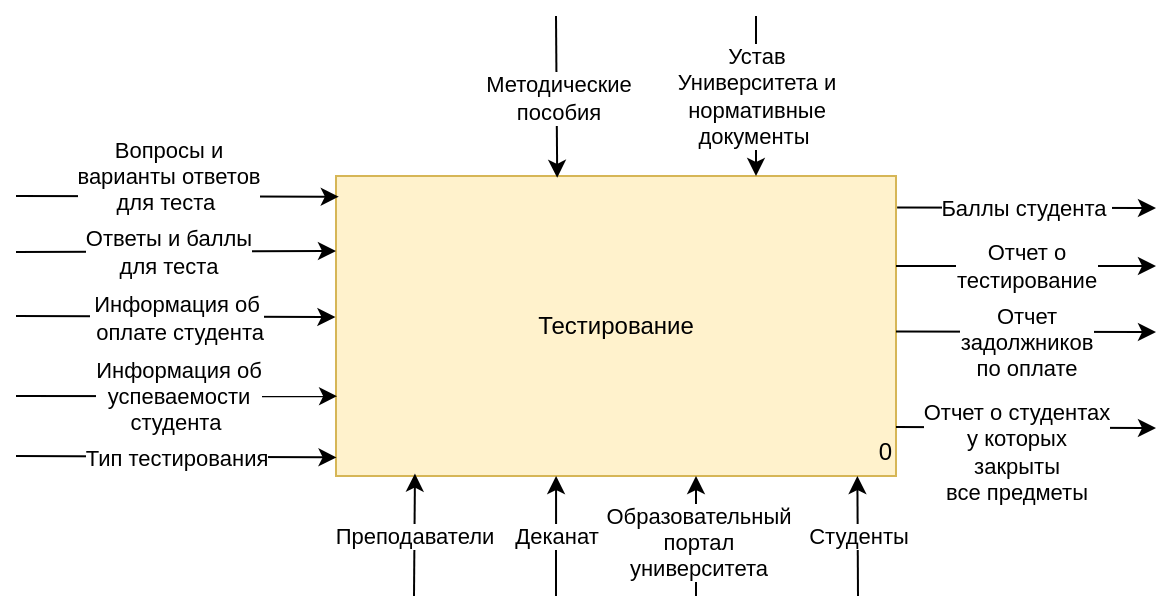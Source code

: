 <mxfile version="13.9.9" type="device" pages="3"><diagram id="8xJgQQrgieTT-Hu_ajYd" name="Страница 1"><mxGraphModel dx="1046" dy="387" grid="1" gridSize="10" guides="1" tooltips="1" connect="1" arrows="1" fold="1" page="1" pageScale="1" pageWidth="827" pageHeight="1169" math="0" shadow="0"><root><mxCell id="0"/><mxCell id="1" parent="0"/><mxCell id="_e4et8OfMgTibimbiZl8-6" value="" style="group" parent="1" vertex="1" connectable="0"><mxGeometry x="-550" y="140" width="280" height="150" as="geometry"/></mxCell><mxCell id="_e4et8OfMgTibimbiZl8-2" value="Тестирование" style="rounded=0;whiteSpace=wrap;html=1;fillColor=#fff2cc;strokeColor=#d6b656;" parent="_e4et8OfMgTibimbiZl8-6" vertex="1"><mxGeometry width="280" height="150" as="geometry"/></mxCell><mxCell id="_e4et8OfMgTibimbiZl8-3" value="0" style="text;html=1;strokeColor=none;fillColor=none;align=right;verticalAlign=middle;whiteSpace=wrap;rounded=0;" parent="_e4et8OfMgTibimbiZl8-6" vertex="1"><mxGeometry x="241.379" y="125.0" width="38.621" height="25" as="geometry"/></mxCell><mxCell id="_e4et8OfMgTibimbiZl8-38" value="" style="endArrow=classic;html=1;exitX=1.002;exitY=0.625;exitDx=0;exitDy=0;exitPerimeter=0;" parent="_e4et8OfMgTibimbiZl8-6" edge="1"><mxGeometry relative="1" as="geometry"><mxPoint x="280.0" y="77.75" as="sourcePoint"/><mxPoint x="410" y="78" as="targetPoint"/></mxGeometry></mxCell><mxCell id="_e4et8OfMgTibimbiZl8-39" value="Отчет&lt;br&gt;задолжников &lt;br&gt;по оплате" style="edgeLabel;resizable=0;html=1;align=center;verticalAlign=middle;" parent="_e4et8OfMgTibimbiZl8-38" connectable="0" vertex="1"><mxGeometry relative="1" as="geometry"><mxPoint y="5" as="offset"/></mxGeometry></mxCell><mxCell id="_e4et8OfMgTibimbiZl8-36" value="" style="endArrow=classic;html=1;exitX=1;exitY=0.5;exitDx=0;exitDy=0;" parent="_e4et8OfMgTibimbiZl8-6" edge="1"><mxGeometry relative="1" as="geometry"><mxPoint x="280.0" y="125.5" as="sourcePoint"/><mxPoint x="410" y="126" as="targetPoint"/><Array as="points"/></mxGeometry></mxCell><mxCell id="_e4et8OfMgTibimbiZl8-37" value="Отчет о студентах &lt;br&gt;у которых &lt;br&gt;закрыты &lt;br&gt;все предметы" style="edgeLabel;resizable=0;html=1;align=center;verticalAlign=middle;" parent="_e4et8OfMgTibimbiZl8-36" connectable="0" vertex="1"><mxGeometry relative="1" as="geometry"><mxPoint x="-5.2" y="12.25" as="offset"/></mxGeometry></mxCell><mxCell id="_e4et8OfMgTibimbiZl8-8" value="" style="endArrow=classic;html=1;entryX=0.005;entryY=0.069;entryDx=0;entryDy=0;entryPerimeter=0;" parent="1" target="_e4et8OfMgTibimbiZl8-2" edge="1"><mxGeometry relative="1" as="geometry"><mxPoint x="-710" y="150" as="sourcePoint"/><mxPoint x="-560" y="171" as="targetPoint"/></mxGeometry></mxCell><mxCell id="_e4et8OfMgTibimbiZl8-9" value="Вопросы и &lt;br&gt;варианты ответов &lt;br&gt;для теста&amp;nbsp;" style="edgeLabel;resizable=0;html=1;align=center;verticalAlign=middle;" parent="_e4et8OfMgTibimbiZl8-8" connectable="0" vertex="1"><mxGeometry relative="1" as="geometry"><mxPoint x="-4.44" y="-10.22" as="offset"/></mxGeometry></mxCell><mxCell id="_e4et8OfMgTibimbiZl8-10" value="" style="endArrow=classic;html=1;entryX=0;entryY=0.25;entryDx=0;entryDy=0;" parent="1" target="_e4et8OfMgTibimbiZl8-2" edge="1"><mxGeometry relative="1" as="geometry"><mxPoint x="-710" y="178" as="sourcePoint"/><mxPoint x="-561" y="190" as="targetPoint"/><Array as="points"/></mxGeometry></mxCell><mxCell id="_e4et8OfMgTibimbiZl8-11" value="Ответы и баллы &lt;br&gt;для теста" style="edgeLabel;resizable=0;html=1;align=center;verticalAlign=middle;" parent="_e4et8OfMgTibimbiZl8-10" connectable="0" vertex="1"><mxGeometry relative="1" as="geometry"><mxPoint x="-4.44" as="offset"/></mxGeometry></mxCell><mxCell id="_e4et8OfMgTibimbiZl8-12" value="" style="endArrow=classic;html=1;entryX=0.002;entryY=0.734;entryDx=0;entryDy=0;entryPerimeter=0;" parent="1" target="_e4et8OfMgTibimbiZl8-2" edge="1"><mxGeometry relative="1" as="geometry"><mxPoint x="-710" y="250" as="sourcePoint"/><mxPoint x="-551" y="240" as="targetPoint"/></mxGeometry></mxCell><mxCell id="_e4et8OfMgTibimbiZl8-13" value="Информация об&lt;br&gt;&amp;nbsp;успеваемости&amp;nbsp;&lt;br&gt;студента&amp;nbsp;" style="edgeLabel;resizable=0;html=1;align=center;verticalAlign=middle;" parent="_e4et8OfMgTibimbiZl8-12" connectable="0" vertex="1"><mxGeometry relative="1" as="geometry"/></mxCell><mxCell id="_e4et8OfMgTibimbiZl8-14" value="" style="endArrow=classic;html=1;entryX=-0.001;entryY=0.47;entryDx=0;entryDy=0;entryPerimeter=0;" parent="1" target="_e4et8OfMgTibimbiZl8-2" edge="1"><mxGeometry relative="1" as="geometry"><mxPoint x="-710" y="210" as="sourcePoint"/><mxPoint x="-561" y="220" as="targetPoint"/></mxGeometry></mxCell><mxCell id="_e4et8OfMgTibimbiZl8-15" value="Информация об&lt;br&gt;&amp;nbsp;оплате студента" style="edgeLabel;resizable=0;html=1;align=center;verticalAlign=middle;" parent="_e4et8OfMgTibimbiZl8-14" connectable="0" vertex="1"><mxGeometry relative="1" as="geometry"/></mxCell><mxCell id="_e4et8OfMgTibimbiZl8-16" value="" style="endArrow=classic;html=1;entryX=0.75;entryY=0;entryDx=0;entryDy=0;" parent="1" target="_e4et8OfMgTibimbiZl8-2" edge="1"><mxGeometry relative="1" as="geometry"><mxPoint x="-340" y="60" as="sourcePoint"/><mxPoint x="-430" y="150" as="targetPoint"/></mxGeometry></mxCell><mxCell id="_e4et8OfMgTibimbiZl8-17" value="Устав &lt;br&gt;Университета и &lt;br&gt;нормативные &lt;br&gt;документы&amp;nbsp;" style="edgeLabel;resizable=0;html=1;align=center;verticalAlign=middle;" parent="_e4et8OfMgTibimbiZl8-16" connectable="0" vertex="1"><mxGeometry relative="1" as="geometry"/></mxCell><mxCell id="_e4et8OfMgTibimbiZl8-18" value="" style="endArrow=classic;html=1;entryX=0.395;entryY=0.006;entryDx=0;entryDy=0;entryPerimeter=0;" parent="1" target="_e4et8OfMgTibimbiZl8-2" edge="1"><mxGeometry relative="1" as="geometry"><mxPoint x="-440" y="60" as="sourcePoint"/><mxPoint x="-520" y="140" as="targetPoint"/></mxGeometry></mxCell><mxCell id="_e4et8OfMgTibimbiZl8-19" value="Методические &lt;br&gt;пособия" style="edgeLabel;resizable=0;html=1;align=center;verticalAlign=middle;" parent="_e4et8OfMgTibimbiZl8-18" connectable="0" vertex="1"><mxGeometry relative="1" as="geometry"/></mxCell><mxCell id="_e4et8OfMgTibimbiZl8-24" value="" style="endArrow=classic;html=1;entryX=0.141;entryY=0.992;entryDx=0;entryDy=0;entryPerimeter=0;" parent="1" target="_e4et8OfMgTibimbiZl8-2" edge="1"><mxGeometry relative="1" as="geometry"><mxPoint x="-511" y="350" as="sourcePoint"/><mxPoint x="-510" y="275" as="targetPoint"/></mxGeometry></mxCell><mxCell id="_e4et8OfMgTibimbiZl8-25" value="Преподаватели" style="edgeLabel;resizable=0;html=1;align=center;verticalAlign=middle;" parent="_e4et8OfMgTibimbiZl8-24" connectable="0" vertex="1"><mxGeometry relative="1" as="geometry"/></mxCell><mxCell id="_e4et8OfMgTibimbiZl8-26" value="" style="endArrow=classic;html=1;entryX=0.5;entryY=1;entryDx=0;entryDy=0;" parent="1" target="_e4et8OfMgTibimbiZl8-3" edge="1"><mxGeometry relative="1" as="geometry"><mxPoint x="-289" y="350" as="sourcePoint"/><mxPoint x="-310" y="270" as="targetPoint"/></mxGeometry></mxCell><mxCell id="_e4et8OfMgTibimbiZl8-27" value="Студенты" style="edgeLabel;resizable=0;html=1;align=center;verticalAlign=middle;" parent="_e4et8OfMgTibimbiZl8-26" connectable="0" vertex="1"><mxGeometry relative="1" as="geometry"/></mxCell><mxCell id="_e4et8OfMgTibimbiZl8-28" value="" style="endArrow=classic;html=1;entryX=0.393;entryY=1;entryDx=0;entryDy=0;entryPerimeter=0;" parent="1" target="_e4et8OfMgTibimbiZl8-2" edge="1"><mxGeometry relative="1" as="geometry"><mxPoint x="-440" y="350" as="sourcePoint"/><mxPoint x="-410.29" y="280" as="targetPoint"/></mxGeometry></mxCell><mxCell id="_e4et8OfMgTibimbiZl8-29" value="Деканат" style="edgeLabel;resizable=0;html=1;align=center;verticalAlign=middle;" parent="_e4et8OfMgTibimbiZl8-28" connectable="0" vertex="1"><mxGeometry relative="1" as="geometry"><mxPoint y="8.882e-16" as="offset"/></mxGeometry></mxCell><mxCell id="_e4et8OfMgTibimbiZl8-34" value="" style="endArrow=classic;html=1;exitX=1.002;exitY=0.265;exitDx=0;exitDy=0;exitPerimeter=0;" parent="1" edge="1"><mxGeometry relative="1" as="geometry"><mxPoint x="-269.44" y="155.75" as="sourcePoint"/><mxPoint x="-140" y="156" as="targetPoint"/><Array as="points"/></mxGeometry></mxCell><mxCell id="_e4et8OfMgTibimbiZl8-35" value="Баллы студента&amp;nbsp;" style="edgeLabel;resizable=0;html=1;align=center;verticalAlign=middle;" parent="_e4et8OfMgTibimbiZl8-34" connectable="0" vertex="1"><mxGeometry relative="1" as="geometry"/></mxCell><mxCell id="dD7ajcRXKG9QxQMk1K1U-1" value="" style="endArrow=classic;html=1;" parent="1" edge="1"><mxGeometry relative="1" as="geometry"><mxPoint x="-270" y="185" as="sourcePoint"/><mxPoint x="-140" y="185" as="targetPoint"/><Array as="points"/></mxGeometry></mxCell><mxCell id="dD7ajcRXKG9QxQMk1K1U-2" value="Отчет о &lt;br&gt;тестирование" style="edgeLabel;resizable=0;html=1;align=center;verticalAlign=middle;" parent="dD7ajcRXKG9QxQMk1K1U-1" connectable="0" vertex="1"><mxGeometry relative="1" as="geometry"/></mxCell><mxCell id="agBk6RTBHx-VUXKOMT2S-28" value="" style="endArrow=classic;html=1;entryX=0.001;entryY=0.938;entryDx=0;entryDy=0;entryPerimeter=0;" parent="1" target="_e4et8OfMgTibimbiZl8-2" edge="1"><mxGeometry relative="1" as="geometry"><mxPoint x="-710" y="280" as="sourcePoint"/><mxPoint x="-552" y="280" as="targetPoint"/></mxGeometry></mxCell><mxCell id="agBk6RTBHx-VUXKOMT2S-29" value="Тип тестирования" style="edgeLabel;resizable=0;html=1;align=center;verticalAlign=middle;" parent="agBk6RTBHx-VUXKOMT2S-28" connectable="0" vertex="1"><mxGeometry relative="1" as="geometry"/></mxCell><mxCell id="IvdMtw6SnNl9VaiuauCL-1" style="edgeStyle=orthogonalEdgeStyle;rounded=0;orthogonalLoop=1;jettySize=auto;html=1;entryX=0.644;entryY=1;entryDx=0;entryDy=0;entryPerimeter=0;" parent="1" target="_e4et8OfMgTibimbiZl8-2" edge="1"><mxGeometry relative="1" as="geometry"><mxPoint x="-360" y="310" as="targetPoint"/><mxPoint x="-370" y="350" as="sourcePoint"/><Array as="points"><mxPoint x="-370" y="290"/></Array></mxGeometry></mxCell><mxCell id="IvdMtw6SnNl9VaiuauCL-3" value="Образовательный &lt;br&gt;портал &lt;br&gt;университета" style="edgeLabel;html=1;align=center;verticalAlign=middle;resizable=0;points=[];" parent="IvdMtw6SnNl9VaiuauCL-1" vertex="1" connectable="0"><mxGeometry x="0.122" relative="1" as="geometry"><mxPoint x="0.84" y="6.72" as="offset"/></mxGeometry></mxCell></root></mxGraphModel></diagram><diagram id="k1nunU0_o1x3AT7GhNme" name="Страница 2"><mxGraphModel dx="1552" dy="678" grid="1" gridSize="10" guides="1" tooltips="1" connect="1" arrows="1" fold="1" page="1" pageScale="1" pageWidth="1169" pageHeight="827" math="0" shadow="0"><root><mxCell id="4V50bxvl12ES377RT0SX-0"/><mxCell id="4V50bxvl12ES377RT0SX-1" parent="4V50bxvl12ES377RT0SX-0"/><mxCell id="4V50bxvl12ES377RT0SX-2" value="Список всех студентов" style="edgeStyle=orthogonalEdgeStyle;rounded=0;orthogonalLoop=1;jettySize=auto;html=1;exitX=0.996;exitY=0.082;exitDx=0;exitDy=0;fontSize=10;entryX=0.002;entryY=0.158;entryDx=0;entryDy=0;entryPerimeter=0;exitPerimeter=0;" edge="1" parent="4V50bxvl12ES377RT0SX-1" source="4V50bxvl12ES377RT0SX-8" target="4V50bxvl12ES377RT0SX-13"><mxGeometry x="-0.523" relative="1" as="geometry"><mxPoint x="-589.16" y="242" as="targetPoint"/><Array as="points"><mxPoint x="-629.16" y="203"/><mxPoint x="-629.16" y="324"/></Array><mxPoint as="offset"/></mxGeometry></mxCell><mxCell id="4V50bxvl12ES377RT0SX-3" value="&lt;span style=&quot;color: rgb(56 , 56 , 56) ; font-family: &amp;#34;tahoma&amp;#34; , &amp;#34;helvetica neue&amp;#34; , &amp;#34;helvetica&amp;#34; , sans-serif ; font-size: 10px&quot;&gt;&lt;span style=&quot;background-color: rgb(255 , 255 , 204)&quot;&gt;Список студентов &lt;br style=&quot;font-size: 10px&quot;&gt;у которых &lt;br style=&quot;font-size: 10px&quot;&gt;нет задолженностей&lt;br style=&quot;font-size: 10px&quot;&gt;по предмету&lt;/span&gt;&lt;br style=&quot;font-size: 10px&quot;&gt;&lt;/span&gt;" style="edgeStyle=orthogonalEdgeStyle;rounded=0;orthogonalLoop=1;jettySize=auto;html=1;fontSize=10;entryX=-0.02;entryY=0.856;entryDx=0;entryDy=0;entryPerimeter=0;exitX=1;exitY=0.75;exitDx=0;exitDy=0;" edge="1" parent="4V50bxvl12ES377RT0SX-1" source="4V50bxvl12ES377RT0SX-8" target="4V50bxvl12ES377RT0SX-13"><mxGeometry x="0.376" y="7" relative="1" as="geometry"><mxPoint x="-818.16" y="280" as="sourcePoint"/><Array as="points"><mxPoint x="-819.16" y="270"/><mxPoint x="-729.16" y="270"/><mxPoint x="-729.16" y="387"/></Array><mxPoint as="offset"/></mxGeometry></mxCell><mxCell id="4V50bxvl12ES377RT0SX-4" style="edgeStyle=orthogonalEdgeStyle;rounded=0;orthogonalLoop=1;jettySize=auto;html=1;exitX=1.002;exitY=0.353;exitDx=0;exitDy=0;entryX=0.002;entryY=0.42;entryDx=0;entryDy=0;entryPerimeter=0;exitPerimeter=0;" edge="1" parent="4V50bxvl12ES377RT0SX-1" source="4V50bxvl12ES377RT0SX-8" target="4V50bxvl12ES377RT0SX-13"><mxGeometry relative="1" as="geometry"><mxPoint x="-819.16" y="230.0" as="sourcePoint"/><mxPoint x="-589.16" y="350" as="targetPoint"/><Array as="points"><mxPoint x="-689.16" y="229"/><mxPoint x="-689.16" y="348"/></Array></mxGeometry></mxCell><mxCell id="4V50bxvl12ES377RT0SX-5" value="&lt;font style=&quot;font-size: 10px ; background-color: rgb(230 , 255 , 204)&quot;&gt;Список студентов &lt;br style=&quot;font-size: 10px&quot;&gt;у которых нет &lt;br style=&quot;font-size: 10px&quot;&gt;задолженностей&lt;br style=&quot;font-size: 10px&quot;&gt;&amp;nbsp;по оплате&lt;/font&gt;" style="edgeLabel;html=1;align=center;verticalAlign=middle;resizable=0;points=[];fontSize=10;" vertex="1" connectable="0" parent="4V50bxvl12ES377RT0SX-4"><mxGeometry x="-0.464" relative="1" as="geometry"><mxPoint x="13.15" y="10" as="offset"/></mxGeometry></mxCell><mxCell id="4V50bxvl12ES377RT0SX-6" style="edgeStyle=orthogonalEdgeStyle;rounded=0;orthogonalLoop=1;jettySize=auto;html=1;exitX=0.996;exitY=0.895;exitDx=0;exitDy=0;exitPerimeter=0;entryX=0;entryY=0.25;entryDx=0;entryDy=0;" edge="1" parent="4V50bxvl12ES377RT0SX-1" source="4V50bxvl12ES377RT0SX-8" target="4V50bxvl12ES377RT0SX-16"><mxGeometry relative="1" as="geometry"><Array as="points"><mxPoint x="-789.16" y="280"/><mxPoint x="-789.16" y="480"/><mxPoint x="-409.16" y="480"/><mxPoint x="-409.16" y="525"/></Array></mxGeometry></mxCell><mxCell id="4V50bxvl12ES377RT0SX-7" value="Форма для составления теста" style="edgeLabel;html=1;align=center;verticalAlign=middle;resizable=0;points=[];" vertex="1" connectable="0" parent="4V50bxvl12ES377RT0SX-6"><mxGeometry x="0.046" y="1" relative="1" as="geometry"><mxPoint as="offset"/></mxGeometry></mxCell><mxCell id="4V50bxvl12ES377RT0SX-8" value="Получение данных" style="rounded=0;whiteSpace=wrap;html=1;fillColor=#ffe6cc;strokeColor=#d79b00;" vertex="1" parent="4V50bxvl12ES377RT0SX-1"><mxGeometry x="-969.16" y="195" width="150" height="95" as="geometry"/></mxCell><mxCell id="4V50bxvl12ES377RT0SX-9" style="edgeStyle=orthogonalEdgeStyle;rounded=0;orthogonalLoop=1;jettySize=auto;html=1;exitX=0.998;exitY=0.107;exitDx=0;exitDy=0;exitPerimeter=0;strokeWidth=2;" edge="1" parent="4V50bxvl12ES377RT0SX-1" source="4V50bxvl12ES377RT0SX-13"><mxGeometry relative="1" as="geometry"><mxPoint x="100.84" y="320" as="targetPoint"/><Array as="points"><mxPoint x="-329.16" y="320"/><mxPoint x="-279.16" y="320"/></Array></mxGeometry></mxCell><mxCell id="4V50bxvl12ES377RT0SX-10" value="Отчет&lt;br&gt;задолжников&amp;nbsp;&lt;br&gt;по оплате" style="edgeLabel;html=1;align=center;verticalAlign=middle;resizable=0;points=[];fontStyle=1" vertex="1" connectable="0" parent="4V50bxvl12ES377RT0SX-9"><mxGeometry x="-0.177" y="1" relative="1" as="geometry"><mxPoint x="-150.71" y="1.32" as="offset"/></mxGeometry></mxCell><mxCell id="4V50bxvl12ES377RT0SX-11" style="edgeStyle=orthogonalEdgeStyle;rounded=0;orthogonalLoop=1;jettySize=auto;html=1;exitX=1.011;exitY=0.911;exitDx=0;exitDy=0;entryX=0;entryY=0.25;entryDx=0;entryDy=0;exitPerimeter=0;" edge="1" parent="4V50bxvl12ES377RT0SX-1" source="4V50bxvl12ES377RT0SX-13" target="4V50bxvl12ES377RT0SX-21"><mxGeometry relative="1" as="geometry"><Array as="points"><mxPoint x="-169.16" y="392"/><mxPoint x="-169.16" y="595"/></Array></mxGeometry></mxCell><mxCell id="4V50bxvl12ES377RT0SX-12" value="Список студентов &lt;br&gt;регистрированные &lt;br&gt;на тестирование" style="edgeLabel;html=1;align=center;verticalAlign=middle;resizable=0;points=[];" vertex="1" connectable="0" parent="4V50bxvl12ES377RT0SX-11"><mxGeometry x="0.13" relative="1" as="geometry"><mxPoint y="56.35" as="offset"/></mxGeometry></mxCell><mxCell id="4V50bxvl12ES377RT0SX-13" value="Регистрация" style="rounded=0;whiteSpace=wrap;html=1;fillColor=#ffe6cc;strokeColor=#d79b00;" vertex="1" parent="4V50bxvl12ES377RT0SX-1"><mxGeometry x="-609.16" y="310" width="150" height="90" as="geometry"/></mxCell><mxCell id="4V50bxvl12ES377RT0SX-14" style="edgeStyle=orthogonalEdgeStyle;rounded=0;orthogonalLoop=1;jettySize=auto;html=1;exitX=1;exitY=0.75;exitDx=0;exitDy=0;entryX=0;entryY=0.75;entryDx=0;entryDy=0;fontSize=10;" edge="1" parent="4V50bxvl12ES377RT0SX-1" source="4V50bxvl12ES377RT0SX-16" target="4V50bxvl12ES377RT0SX-21"><mxGeometry relative="1" as="geometry"/></mxCell><mxCell id="4V50bxvl12ES377RT0SX-15" value="Тест" style="edgeLabel;html=1;align=center;verticalAlign=middle;resizable=0;points=[];fontSize=10;" vertex="1" connectable="0" parent="4V50bxvl12ES377RT0SX-14"><mxGeometry x="0.235" y="1" relative="1" as="geometry"><mxPoint as="offset"/></mxGeometry></mxCell><mxCell id="4V50bxvl12ES377RT0SX-16" value="Составление теста" style="rounded=0;whiteSpace=wrap;html=1;fillColor=#ffe6cc;strokeColor=#d79b00;" vertex="1" parent="4V50bxvl12ES377RT0SX-1"><mxGeometry x="-349.16" y="510" width="120" height="60" as="geometry"/></mxCell><mxCell id="4V50bxvl12ES377RT0SX-17" style="edgeStyle=orthogonalEdgeStyle;rounded=0;orthogonalLoop=1;jettySize=auto;html=1;exitX=1;exitY=0.25;exitDx=0;exitDy=0;fontSize=10;strokeWidth=2;" edge="1" parent="4V50bxvl12ES377RT0SX-1" source="4V50bxvl12ES377RT0SX-21"><mxGeometry relative="1" as="geometry"><mxPoint x="100.84" y="595" as="targetPoint"/></mxGeometry></mxCell><mxCell id="4V50bxvl12ES377RT0SX-18" value="Баллы студента" style="edgeLabel;html=1;align=center;verticalAlign=middle;resizable=0;points=[];fontSize=10;fontStyle=1" vertex="1" connectable="0" parent="4V50bxvl12ES377RT0SX-17"><mxGeometry x="-0.233" y="2" relative="1" as="geometry"><mxPoint x="7.5" as="offset"/></mxGeometry></mxCell><mxCell id="4V50bxvl12ES377RT0SX-19" style="edgeStyle=orthogonalEdgeStyle;rounded=0;orthogonalLoop=1;jettySize=auto;html=1;exitX=1;exitY=0.75;exitDx=0;exitDy=0;fontSize=10;strokeWidth=2;" edge="1" parent="4V50bxvl12ES377RT0SX-1" source="4V50bxvl12ES377RT0SX-21"><mxGeometry relative="1" as="geometry"><mxPoint x="100.84" y="625" as="targetPoint"/><Array as="points"><mxPoint x="90.84" y="625"/><mxPoint x="90.84" y="625"/></Array></mxGeometry></mxCell><mxCell id="4V50bxvl12ES377RT0SX-20" value="Отчет о &lt;br&gt;тестирование" style="edgeLabel;html=1;align=center;verticalAlign=middle;resizable=0;points=[];fontSize=10;fontStyle=1" vertex="1" connectable="0" parent="4V50bxvl12ES377RT0SX-19"><mxGeometry x="0.297" y="2" relative="1" as="geometry"><mxPoint x="-21.43" as="offset"/></mxGeometry></mxCell><mxCell id="4V50bxvl12ES377RT0SX-21" value="Тесстирование" style="rounded=0;whiteSpace=wrap;html=1;fillColor=#ffe6cc;strokeColor=#d79b00;" vertex="1" parent="4V50bxvl12ES377RT0SX-1"><mxGeometry x="-129.16" y="580" width="120" height="60" as="geometry"/></mxCell><mxCell id="4V50bxvl12ES377RT0SX-22" value="" style="endArrow=classic;html=1;entryX=0;entryY=0.5;entryDx=0;entryDy=0;" edge="1" parent="4V50bxvl12ES377RT0SX-1" target="4V50bxvl12ES377RT0SX-16"><mxGeometry relative="1" as="geometry"><mxPoint x="-1089.16" y="540" as="sourcePoint"/><mxPoint x="-1058.32" y="370.44" as="targetPoint"/></mxGeometry></mxCell><mxCell id="4V50bxvl12ES377RT0SX-23" value="&lt;span style=&quot;background-color: rgb(255 , 255 , 204)&quot;&gt;Вопросы и &lt;br&gt;варианты ответов &lt;br&gt;для теста&amp;nbsp;&lt;/span&gt;" style="edgeLabel;resizable=0;html=1;align=center;verticalAlign=middle;" connectable="0" vertex="1" parent="4V50bxvl12ES377RT0SX-22"><mxGeometry relative="1" as="geometry"><mxPoint x="-4.44" y="-10.22" as="offset"/></mxGeometry></mxCell><mxCell id="4V50bxvl12ES377RT0SX-24" value="" style="endArrow=classic;html=1;entryX=-0.007;entryY=0.9;entryDx=0;entryDy=0;entryPerimeter=0;" edge="1" parent="4V50bxvl12ES377RT0SX-1" target="4V50bxvl12ES377RT0SX-16"><mxGeometry relative="1" as="geometry"><mxPoint x="-1089.16" y="564.0" as="sourcePoint"/><mxPoint x="-349.16" y="555" as="targetPoint"/><Array as="points"/></mxGeometry></mxCell><mxCell id="4V50bxvl12ES377RT0SX-25" value="&lt;span style=&quot;background-color: rgb(230 , 255 , 204)&quot;&gt;Ответы и баллы &lt;br&gt;для теста&lt;/span&gt;" style="edgeLabel;resizable=0;html=1;align=center;verticalAlign=middle;" connectable="0" vertex="1" parent="4V50bxvl12ES377RT0SX-24"><mxGeometry relative="1" as="geometry"><mxPoint x="-4.44" as="offset"/></mxGeometry></mxCell><mxCell id="4V50bxvl12ES377RT0SX-26" value="" style="endArrow=classic;html=1;entryX=-0.002;entryY=0.93;entryDx=0;entryDy=0;entryPerimeter=0;" edge="1" parent="4V50bxvl12ES377RT0SX-1"><mxGeometry relative="1" as="geometry"><mxPoint x="-1118.6" y="241.7" as="sourcePoint"/><mxPoint x="-969.16" y="243.3" as="targetPoint"/></mxGeometry></mxCell><mxCell id="4V50bxvl12ES377RT0SX-27" value="Информация об&lt;br&gt;&amp;nbsp;успеваемости&amp;nbsp;&lt;br&gt;студента&amp;nbsp;" style="edgeLabel;resizable=0;html=1;align=center;verticalAlign=middle;" connectable="0" vertex="1" parent="4V50bxvl12ES377RT0SX-26"><mxGeometry relative="1" as="geometry"/></mxCell><mxCell id="4V50bxvl12ES377RT0SX-28" value="" style="endArrow=classic;html=1;entryX=0.003;entryY=0.592;entryDx=0;entryDy=0;entryPerimeter=0;" edge="1" parent="4V50bxvl12ES377RT0SX-1"><mxGeometry relative="1" as="geometry"><mxPoint x="-1120" y="200" as="sourcePoint"/><mxPoint x="-969.16" y="201.04" as="targetPoint"/></mxGeometry></mxCell><mxCell id="4V50bxvl12ES377RT0SX-29" value="Информация об&lt;br&gt;&amp;nbsp;оплате студента" style="edgeLabel;resizable=0;html=1;align=center;verticalAlign=middle;" connectable="0" vertex="1" parent="4V50bxvl12ES377RT0SX-28"><mxGeometry relative="1" as="geometry"/></mxCell><mxCell id="4V50bxvl12ES377RT0SX-30" value="" style="endArrow=classic;html=1;entryX=0.001;entryY=0.938;entryDx=0;entryDy=0;entryPerimeter=0;" edge="1" parent="4V50bxvl12ES377RT0SX-1"><mxGeometry relative="1" as="geometry"><mxPoint x="-1119.16" y="280.3" as="sourcePoint"/><mxPoint x="-969.16" y="280" as="targetPoint"/></mxGeometry></mxCell><mxCell id="4V50bxvl12ES377RT0SX-31" value="Тип тестирования" style="edgeLabel;resizable=0;html=1;align=center;verticalAlign=middle;" connectable="0" vertex="1" parent="4V50bxvl12ES377RT0SX-30"><mxGeometry relative="1" as="geometry"/></mxCell><mxCell id="4V50bxvl12ES377RT0SX-32" value="" style="endArrow=classic;html=1;exitX=1;exitY=0.5;exitDx=0;exitDy=0;strokeWidth=2;" edge="1" parent="4V50bxvl12ES377RT0SX-1"><mxGeometry relative="1" as="geometry"><mxPoint x="-459.16" y="350" as="sourcePoint"/><mxPoint x="100.84" y="350" as="targetPoint"/><Array as="points"/></mxGeometry></mxCell><mxCell id="4V50bxvl12ES377RT0SX-33" value="&lt;span style=&quot;background-color: rgb(255 , 255 , 204)&quot;&gt;Отчет о студентах &lt;br&gt;у которых &lt;br&gt;закрыты &lt;br&gt;все предметы&lt;/span&gt;" style="edgeLabel;resizable=0;html=1;align=center;verticalAlign=middle;fontStyle=1" connectable="0" vertex="1" parent="4V50bxvl12ES377RT0SX-32"><mxGeometry relative="1" as="geometry"><mxPoint x="-0.84" y="5" as="offset"/></mxGeometry></mxCell><mxCell id="4V50bxvl12ES377RT0SX-34" value="" style="endArrow=classic;html=1;entryX=0.25;entryY=0;entryDx=0;entryDy=0;strokeColor=#FF0000;strokeWidth=2;" edge="1" parent="4V50bxvl12ES377RT0SX-1" target="4V50bxvl12ES377RT0SX-8"><mxGeometry relative="1" as="geometry"><mxPoint x="-931.16" y="90" as="sourcePoint"/><mxPoint x="-942.52" y="161.65" as="targetPoint"/></mxGeometry></mxCell><mxCell id="4V50bxvl12ES377RT0SX-35" value="&lt;font color=&quot;#ff0000&quot;&gt;Устав &lt;br&gt;Университета и &lt;br&gt;нормативные &lt;br&gt;документы&amp;nbsp;&lt;/font&gt;" style="edgeLabel;resizable=0;html=1;align=center;verticalAlign=middle;" connectable="0" vertex="1" parent="4V50bxvl12ES377RT0SX-34"><mxGeometry relative="1" as="geometry"/></mxCell><mxCell id="4V50bxvl12ES377RT0SX-36" value="" style="endArrow=classic;html=1;entryX=0.5;entryY=0;entryDx=0;entryDy=0;strokeColor=#99004D;strokeWidth=2;" edge="1" parent="4V50bxvl12ES377RT0SX-1" target="4V50bxvl12ES377RT0SX-16"><mxGeometry relative="1" as="geometry"><mxPoint x="-289.16" y="150" as="sourcePoint"/><mxPoint x="-289.66" y="190" as="targetPoint"/></mxGeometry></mxCell><mxCell id="4V50bxvl12ES377RT0SX-37" value="Методические &lt;br&gt;пособия" style="edgeLabel;resizable=0;html=1;align=center;verticalAlign=middle;fontColor=#99004D;" connectable="0" vertex="1" parent="4V50bxvl12ES377RT0SX-36"><mxGeometry relative="1" as="geometry"><mxPoint x="10.25" y="-60" as="offset"/></mxGeometry></mxCell><mxCell id="4V50bxvl12ES377RT0SX-38" value="" style="edgeStyle=elbowEdgeStyle;elbow=vertical;endArrow=classic;html=1;fontSize=10;strokeColor=#FF0000;strokeWidth=2;" edge="1" parent="4V50bxvl12ES377RT0SX-1"><mxGeometry width="50" height="50" relative="1" as="geometry"><mxPoint x="-929.16" y="90" as="sourcePoint"/><mxPoint x="-539.16" y="310" as="targetPoint"/><Array as="points"><mxPoint x="-719.16" y="90"/></Array></mxGeometry></mxCell><mxCell id="4V50bxvl12ES377RT0SX-39" value="" style="edgeStyle=elbowEdgeStyle;elbow=horizontal;endArrow=classic;html=1;fontSize=10;entryX=0.25;entryY=0;entryDx=0;entryDy=0;strokeColor=#FF0000;strokeWidth=2;" edge="1" parent="4V50bxvl12ES377RT0SX-1" target="4V50bxvl12ES377RT0SX-16"><mxGeometry width="50" height="50" relative="1" as="geometry"><mxPoint x="-539.16" y="90" as="sourcePoint"/><mxPoint x="-509.16" y="300" as="targetPoint"/><Array as="points"><mxPoint x="-319.16" y="210"/></Array></mxGeometry></mxCell><mxCell id="4V50bxvl12ES377RT0SX-40" value="" style="edgeStyle=elbowEdgeStyle;elbow=horizontal;endArrow=classic;html=1;fontSize=10;entryX=0.25;entryY=0;entryDx=0;entryDy=0;strokeColor=#FF0000;strokeWidth=2;" edge="1" parent="4V50bxvl12ES377RT0SX-1" target="4V50bxvl12ES377RT0SX-21"><mxGeometry width="50" height="50" relative="1" as="geometry"><mxPoint x="-319.16" y="90" as="sourcePoint"/><mxPoint x="-369.16" y="280" as="targetPoint"/><Array as="points"><mxPoint x="-99.16" y="320"/></Array></mxGeometry></mxCell><mxCell id="4V50bxvl12ES377RT0SX-41" value="" style="endArrow=classic;html=1;entryX=0.75;entryY=1;entryDx=0;entryDy=0;" edge="1" parent="4V50bxvl12ES377RT0SX-1" target="4V50bxvl12ES377RT0SX-16"><mxGeometry relative="1" as="geometry"><mxPoint x="-260" y="670" as="sourcePoint"/><mxPoint x="-260" y="580" as="targetPoint"/></mxGeometry></mxCell><mxCell id="4V50bxvl12ES377RT0SX-42" value="Преподаватели" style="edgeLabel;resizable=0;html=1;align=center;verticalAlign=middle;" connectable="0" vertex="1" parent="4V50bxvl12ES377RT0SX-41"><mxGeometry relative="1" as="geometry"/></mxCell><mxCell id="4V50bxvl12ES377RT0SX-43" value="" style="endArrow=classic;html=1;entryX=0.75;entryY=1;entryDx=0;entryDy=0;" edge="1" parent="4V50bxvl12ES377RT0SX-1" target="4V50bxvl12ES377RT0SX-21"><mxGeometry relative="1" as="geometry"><mxPoint x="-39" y="701" as="sourcePoint"/><mxPoint x="-69.66" y="640.0" as="targetPoint"/></mxGeometry></mxCell><mxCell id="4V50bxvl12ES377RT0SX-44" value="Студенты" style="edgeLabel;resizable=0;html=1;align=center;verticalAlign=middle;" connectable="0" vertex="1" parent="4V50bxvl12ES377RT0SX-43"><mxGeometry relative="1" as="geometry"/></mxCell><mxCell id="4V50bxvl12ES377RT0SX-45" value="" style="endArrow=classic;html=1;strokeWidth=2;entryX=0.535;entryY=0.995;entryDx=0;entryDy=0;entryPerimeter=0;strokeColor=#B266FF;" edge="1" parent="4V50bxvl12ES377RT0SX-1" target="4V50bxvl12ES377RT0SX-8"><mxGeometry relative="1" as="geometry"><mxPoint x="-889.16" y="420" as="sourcePoint"/><mxPoint x="-886.16" y="291" as="targetPoint"/></mxGeometry></mxCell><mxCell id="4V50bxvl12ES377RT0SX-46" value="Деканат" style="edgeLabel;resizable=0;html=1;align=center;verticalAlign=middle;fontColor=#B266FF;" connectable="0" vertex="1" parent="4V50bxvl12ES377RT0SX-45"><mxGeometry relative="1" as="geometry"><mxPoint y="8.882e-16" as="offset"/></mxGeometry></mxCell><mxCell id="4V50bxvl12ES377RT0SX-47" value="" style="edgeStyle=elbowEdgeStyle;elbow=vertical;endArrow=classic;html=1;strokeWidth=2;fontSize=10;fontColor=#0000CC;entryX=0.5;entryY=1;entryDx=0;entryDy=0;strokeColor=#B266FF;" edge="1" parent="4V50bxvl12ES377RT0SX-1" target="4V50bxvl12ES377RT0SX-13"><mxGeometry width="50" height="50" relative="1" as="geometry"><mxPoint x="-889.16" y="420" as="sourcePoint"/><mxPoint x="-359.16" y="530" as="targetPoint"/><Array as="points"><mxPoint x="-889.16" y="420"/><mxPoint x="-699.16" y="450"/></Array></mxGeometry></mxCell><mxCell id="4V50bxvl12ES377RT0SX-48" style="edgeStyle=orthogonalEdgeStyle;rounded=0;orthogonalLoop=1;jettySize=auto;html=1;entryX=0.25;entryY=1;entryDx=0;entryDy=0;strokeWidth=2;strokeColor=#0000FF;" edge="1" parent="4V50bxvl12ES377RT0SX-1" target="4V50bxvl12ES377RT0SX-8"><mxGeometry relative="1" as="geometry"><mxPoint x="-1099.68" y="330" as="targetPoint"/><mxPoint x="-932" y="440" as="sourcePoint"/><Array as="points"><mxPoint x="-932" y="420"/></Array></mxGeometry></mxCell><mxCell id="4V50bxvl12ES377RT0SX-49" value="Образовательный &lt;br&gt;портал &lt;br&gt;университета" style="edgeLabel;html=1;align=center;verticalAlign=middle;resizable=0;points=[];fontColor=#0000FF;" vertex="1" connectable="0" parent="4V50bxvl12ES377RT0SX-48"><mxGeometry x="0.122" relative="1" as="geometry"><mxPoint x="-18.31" y="39.4" as="offset"/></mxGeometry></mxCell><mxCell id="4V50bxvl12ES377RT0SX-50" value="" style="endArrow=classic;html=1;entryX=0.75;entryY=1;entryDx=0;entryDy=0;strokeWidth=2;strokeColor=#0000FF;" edge="1" parent="4V50bxvl12ES377RT0SX-1" target="4V50bxvl12ES377RT0SX-13"><mxGeometry width="50" height="50" relative="1" as="geometry"><mxPoint x="-930" y="440" as="sourcePoint"/><mxPoint x="-730" y="460" as="targetPoint"/><Array as="points"><mxPoint x="-497" y="440"/></Array></mxGeometry></mxCell><mxCell id="4V50bxvl12ES377RT0SX-51" value="" style="endArrow=classic;html=1;entryX=0.25;entryY=1;entryDx=0;entryDy=0;strokeWidth=2;strokeColor=#0000FF;" edge="1" parent="4V50bxvl12ES377RT0SX-1" target="4V50bxvl12ES377RT0SX-16"><mxGeometry width="50" height="50" relative="1" as="geometry"><mxPoint x="-930" y="440" as="sourcePoint"/><mxPoint x="-450" y="450" as="targetPoint"/><Array as="points"><mxPoint x="-930" y="660"/><mxPoint x="-319" y="660"/></Array></mxGeometry></mxCell><mxCell id="4V50bxvl12ES377RT0SX-52" value="" style="endArrow=classic;html=1;entryX=0.25;entryY=1;entryDx=0;entryDy=0;strokeWidth=2;strokeColor=#0000FF;" edge="1" parent="4V50bxvl12ES377RT0SX-1" target="4V50bxvl12ES377RT0SX-21"><mxGeometry width="50" height="50" relative="1" as="geometry"><mxPoint x="-930" y="660" as="sourcePoint"/><mxPoint x="-450" y="450" as="targetPoint"/><Array as="points"><mxPoint x="-930" y="710"/><mxPoint x="-99" y="700"/></Array></mxGeometry></mxCell></root></mxGraphModel></diagram><diagram id="sF9yQulMtLKFhwHbUbuY" name="Страница 3"><mxGraphModel dx="460" dy="813" grid="1" gridSize="10" guides="1" tooltips="1" connect="1" arrows="1" fold="1" page="1" pageScale="1" pageWidth="1169" pageHeight="827" math="0" shadow="0"><root><mxCell id="9QdVwdZF7mSl8-4jA5t0-0"/><mxCell id="9QdVwdZF7mSl8-4jA5t0-1" parent="9QdVwdZF7mSl8-4jA5t0-0"/></root></mxGraphModel></diagram></mxfile>